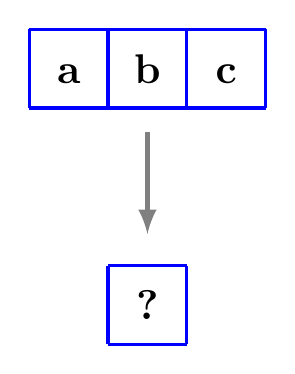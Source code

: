 \begin{tikzpicture}

% Automate

\draw[blue,very thick] (0,0) grid ++(3,1);

\node[scale=1.5] at  (0.5,0.43) {\bf a};
\node[scale=1.5] at  (1.5,0.5) {\bf b};
\node[scale=1.5] at  (2.5,0.43) {\bf c};

\draw[->,>=latex,gray,very thick,line width=2pt] (1.5,-0.3) -- ++(0,-1.3);

\node[scale=1.5] at  (1+0.5,-2.5) {\bf ?};
\draw[blue,very thick] (1,-3) grid ++(1,1);

\end{tikzpicture}